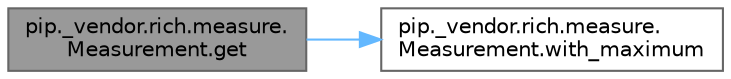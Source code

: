 digraph "pip._vendor.rich.measure.Measurement.get"
{
 // LATEX_PDF_SIZE
  bgcolor="transparent";
  edge [fontname=Helvetica,fontsize=10,labelfontname=Helvetica,labelfontsize=10];
  node [fontname=Helvetica,fontsize=10,shape=box,height=0.2,width=0.4];
  rankdir="LR";
  Node1 [id="Node000001",label="pip._vendor.rich.measure.\lMeasurement.get",height=0.2,width=0.4,color="gray40", fillcolor="grey60", style="filled", fontcolor="black",tooltip=" "];
  Node1 -> Node2 [id="edge1_Node000001_Node000002",color="steelblue1",style="solid",tooltip=" "];
  Node2 [id="Node000002",label="pip._vendor.rich.measure.\lMeasurement.with_maximum",height=0.2,width=0.4,color="grey40", fillcolor="white", style="filled",URL="$classpip_1_1__vendor_1_1rich_1_1measure_1_1_measurement.html#abfd457c5364b8122a4d57619425728f4",tooltip=" "];
}
